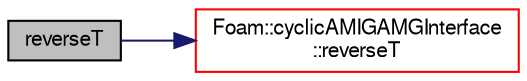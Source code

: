 digraph "reverseT"
{
  bgcolor="transparent";
  edge [fontname="FreeSans",fontsize="10",labelfontname="FreeSans",labelfontsize="10"];
  node [fontname="FreeSans",fontsize="10",shape=record];
  rankdir="LR";
  Node26 [label="reverseT",height=0.2,width=0.4,color="black", fillcolor="grey75", style="filled", fontcolor="black"];
  Node26 -> Node27 [color="midnightblue",fontsize="10",style="solid",fontname="FreeSans"];
  Node27 [label="Foam::cyclicAMIGAMGInterface\l::reverseT",height=0.2,width=0.4,color="red",URL="$a24906.html#a3b6ef41753c72a78fb451b2a4327c899",tooltip="Return neighbour-cell transformation tensor. "];
}
